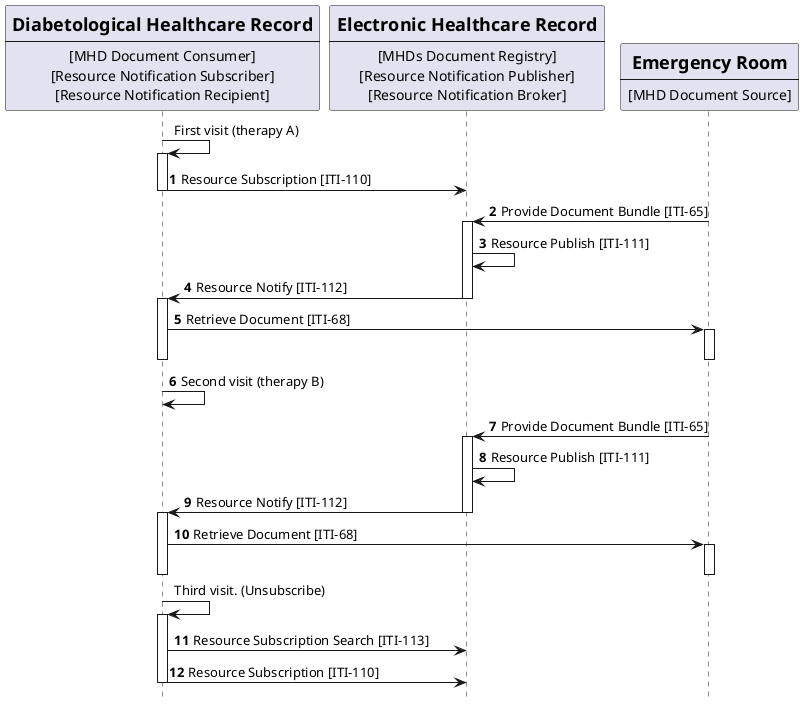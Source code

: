 @startuml
skinparam svgDimensionStyle false
hide footbox
/'title "Folder Subscription with DSUBm on MHDs infrastructure" '/

participant DHR [
    = Diabetological Healthcare Record
    ----
    [MHD Document Consumer]
    [Resource Notification Subscriber]
    [Resource Notification Recipient]
] 



participant Central [
    =Electronic Healthcare Record
    ----
    [MHDs Document Registry]
    [Resource Notification Publisher]
    [Resource Notification Broker]
] 

participant ER [
    =Emergency Room
    ----
    [MHD Document Source]
] 




DHR -> DHR: First visit (therapy A)
autonumber "<b>"
activate DHR
DHR -> Central:  Resource Subscription [ITI-110]
deactivate DHR
ER->Central:  Provide Document Bundle [ITI-65]
activate Central 
Central -> Central: Resource Publish [ITI-111]
Central -> DHR: Resource Notify [ITI-112]
deactivate Central
activate DHR
DHR -> ER: Retrieve Document [ITI-68]
activate ER
deactivate ER
deactivate DHR 

DHR -> DHR: Second visit (therapy B)
ER->Central:  Provide Document Bundle [ITI-65]
activate Central 
Central -> Central: Resource Publish [ITI-111]
Central -> DHR: Resource Notify [ITI-112]
deactivate Central
activate DHR

DHR -> ER: Retrieve Document [ITI-68]
activate ER
deactivate ER
deactivate DHR 
autonumber stop 
DHR -> DHR: Third visit. (Unsubscribe)
activate DHR
autonumber 11 "<b>"
DHR -> Central: Resource Subscription Search [ITI-113]
DHR -> Central: Resource Subscription [ITI-110]	
deactivate DHR

@enduml